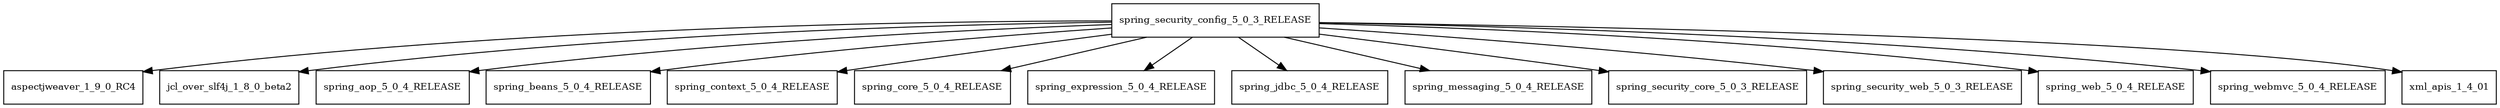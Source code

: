digraph spring_security_config_5_0_3_RELEASE_dependencies {
  node [shape = box, fontsize=10.0];
  spring_security_config_5_0_3_RELEASE -> aspectjweaver_1_9_0_RC4;
  spring_security_config_5_0_3_RELEASE -> jcl_over_slf4j_1_8_0_beta2;
  spring_security_config_5_0_3_RELEASE -> spring_aop_5_0_4_RELEASE;
  spring_security_config_5_0_3_RELEASE -> spring_beans_5_0_4_RELEASE;
  spring_security_config_5_0_3_RELEASE -> spring_context_5_0_4_RELEASE;
  spring_security_config_5_0_3_RELEASE -> spring_core_5_0_4_RELEASE;
  spring_security_config_5_0_3_RELEASE -> spring_expression_5_0_4_RELEASE;
  spring_security_config_5_0_3_RELEASE -> spring_jdbc_5_0_4_RELEASE;
  spring_security_config_5_0_3_RELEASE -> spring_messaging_5_0_4_RELEASE;
  spring_security_config_5_0_3_RELEASE -> spring_security_core_5_0_3_RELEASE;
  spring_security_config_5_0_3_RELEASE -> spring_security_web_5_0_3_RELEASE;
  spring_security_config_5_0_3_RELEASE -> spring_web_5_0_4_RELEASE;
  spring_security_config_5_0_3_RELEASE -> spring_webmvc_5_0_4_RELEASE;
  spring_security_config_5_0_3_RELEASE -> xml_apis_1_4_01;
}

